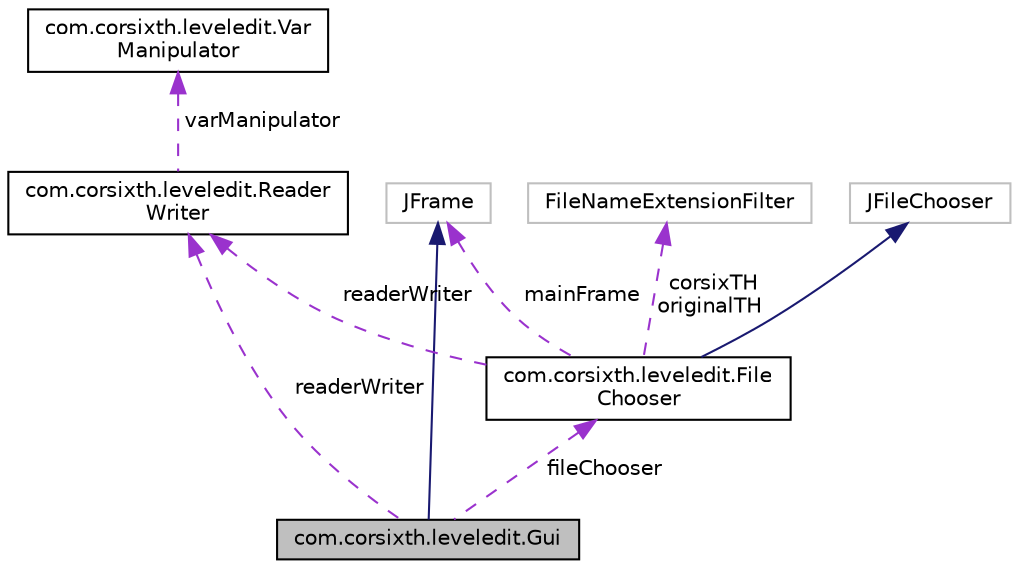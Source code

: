 digraph "com.corsixth.leveledit.Gui"
{
 // LATEX_PDF_SIZE
  edge [fontname="Helvetica",fontsize="10",labelfontname="Helvetica",labelfontsize="10"];
  node [fontname="Helvetica",fontsize="10",shape=record];
  Node1 [label="com.corsixth.leveledit.Gui",height=0.2,width=0.4,color="black", fillcolor="grey75", style="filled", fontcolor="black",tooltip=" "];
  Node2 -> Node1 [dir="back",color="midnightblue",fontsize="10",style="solid",fontname="Helvetica"];
  Node2 [label="JFrame",height=0.2,width=0.4,color="grey75", fillcolor="white", style="filled",tooltip=" "];
  Node3 -> Node1 [dir="back",color="darkorchid3",fontsize="10",style="dashed",label=" readerWriter" ,fontname="Helvetica"];
  Node3 [label="com.corsixth.leveledit.Reader\lWriter",height=0.2,width=0.4,color="black", fillcolor="white", style="filled",URL="$classcom_1_1corsixth_1_1leveledit_1_1ReaderWriter.html",tooltip=" "];
  Node4 -> Node3 [dir="back",color="darkorchid3",fontsize="10",style="dashed",label=" varManipulator" ,fontname="Helvetica"];
  Node4 [label="com.corsixth.leveledit.Var\lManipulator",height=0.2,width=0.4,color="black", fillcolor="white", style="filled",URL="$classcom_1_1corsixth_1_1leveledit_1_1VarManipulator.html",tooltip=" "];
  Node5 -> Node1 [dir="back",color="darkorchid3",fontsize="10",style="dashed",label=" fileChooser" ,fontname="Helvetica"];
  Node5 [label="com.corsixth.leveledit.File\lChooser",height=0.2,width=0.4,color="black", fillcolor="white", style="filled",URL="$classcom_1_1corsixth_1_1leveledit_1_1FileChooser.html",tooltip=" "];
  Node6 -> Node5 [dir="back",color="midnightblue",fontsize="10",style="solid",fontname="Helvetica"];
  Node6 [label="JFileChooser",height=0.2,width=0.4,color="grey75", fillcolor="white", style="filled",tooltip=" "];
  Node3 -> Node5 [dir="back",color="darkorchid3",fontsize="10",style="dashed",label=" readerWriter" ,fontname="Helvetica"];
  Node2 -> Node5 [dir="back",color="darkorchid3",fontsize="10",style="dashed",label=" mainFrame" ,fontname="Helvetica"];
  Node7 -> Node5 [dir="back",color="darkorchid3",fontsize="10",style="dashed",label=" corsixTH\noriginalTH" ,fontname="Helvetica"];
  Node7 [label="FileNameExtensionFilter",height=0.2,width=0.4,color="grey75", fillcolor="white", style="filled",tooltip=" "];
}
